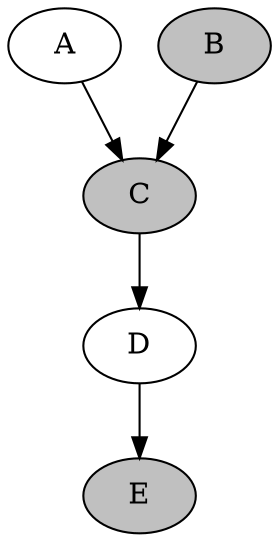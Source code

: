 strict digraph  {
	graph [overlap=scale,
		splines=true
	];
	A	 [weight=None];
	C	 [fillcolor=gray,
		style=filled,
		weight=None];
	A -> C	 [weight=None];
	D	 [weight=None];
	C -> D	 [weight=None];
	B	 [fillcolor=gray,
		style=filled,
		weight=None];
	B -> C	 [weight=None];
	E	 [fillcolor=gray,
		style=filled,
		weight=None];
	D -> E	 [weight=None];
}
